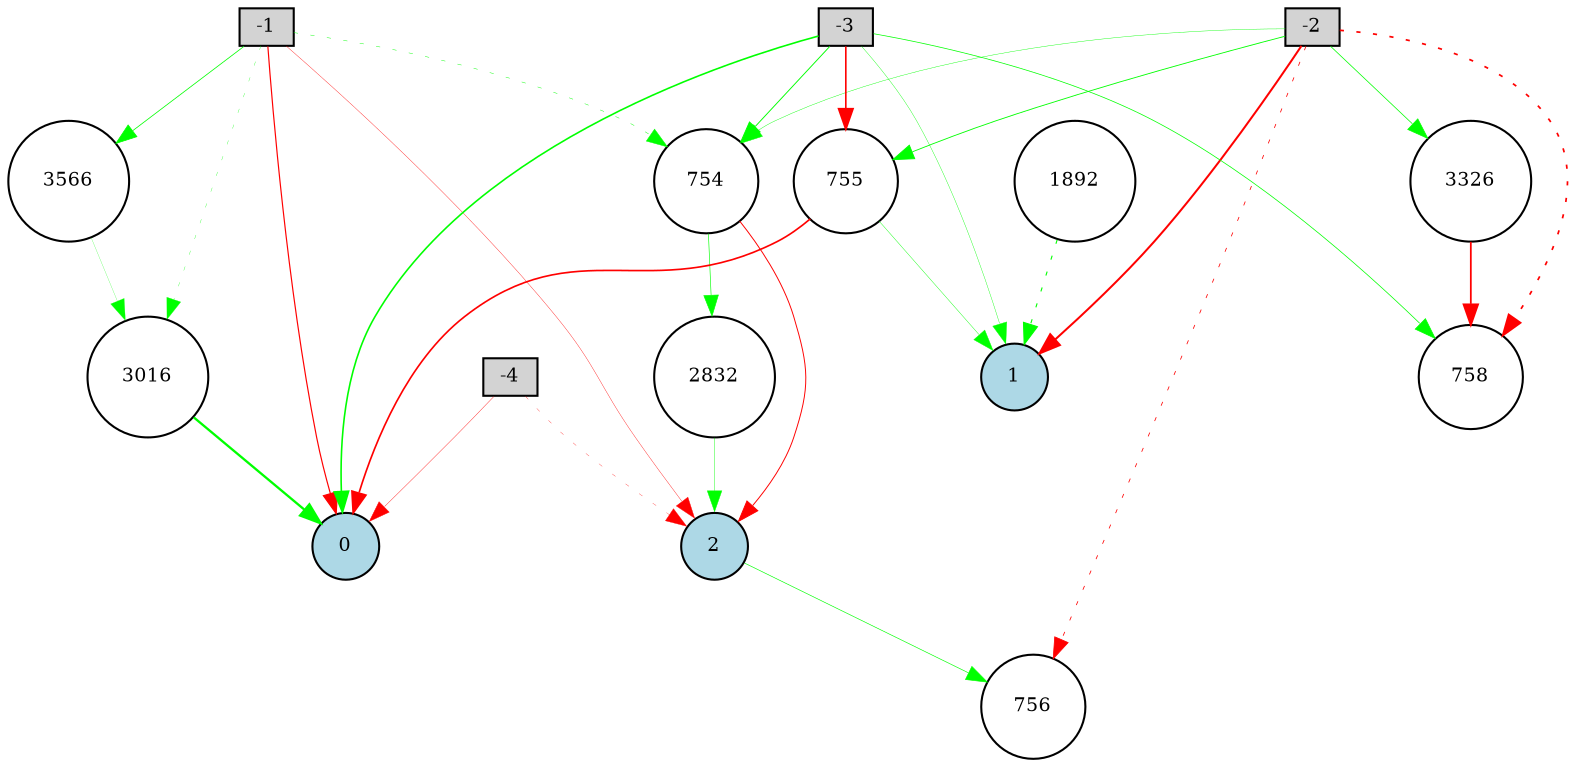 digraph {
	node [fontsize=9 height=0.2 shape=circle width=0.2]
	-1 [fillcolor=lightgray shape=box style=filled]
	-2 [fillcolor=lightgray shape=box style=filled]
	-3 [fillcolor=lightgray shape=box style=filled]
	-4 [fillcolor=lightgray shape=box style=filled]
	0 [fillcolor=lightblue style=filled]
	1 [fillcolor=lightblue style=filled]
	2 [fillcolor=lightblue style=filled]
	1892 [fillcolor=white style=filled]
	3016 [fillcolor=white style=filled]
	3566 [fillcolor=white style=filled]
	2832 [fillcolor=white style=filled]
	754 [fillcolor=white style=filled]
	755 [fillcolor=white style=filled]
	756 [fillcolor=white style=filled]
	758 [fillcolor=white style=filled]
	3326 [fillcolor=white style=filled]
	-1 -> 2 [color=red penwidth=0.17576524212940015 style=solid]
	-1 -> 0 [color=red penwidth=0.5674551528799919 style=solid]
	-3 -> 755 [color=red penwidth=0.7760694188989102 style=solid]
	754 -> 2832 [color=green penwidth=0.3047108787620001 style=solid]
	-2 -> 756 [color=red penwidth=0.3777241407421852 style=dotted]
	3016 -> 0 [color=green penwidth=1.1062483106433272 style=solid]
	2832 -> 2 [color=green penwidth=0.2036956472059 style=solid]
	-2 -> 758 [color=red penwidth=0.8264680467430359 style=dotted]
	-4 -> 2 [color=red penwidth=0.14144598689327215 style=dotted]
	-2 -> 755 [color=green penwidth=0.4164764633547391 style=solid]
	-4 -> 0 [color=red penwidth=0.18348875612628757 style=solid]
	-1 -> 754 [color=green penwidth=0.21208458116429177 style=dotted]
	1892 -> 1 [color=green penwidth=0.529881305436894 style=dotted]
	3566 -> 3016 [color=green penwidth=0.10398482632487571 style=solid]
	755 -> 1 [color=green penwidth=0.2001578539440553 style=solid]
	-2 -> 1 [color=red penwidth=0.9661644327946511 style=solid]
	-2 -> 754 [color=green penwidth=0.1951516989649127 style=solid]
	-3 -> 754 [color=green penwidth=0.44858517405745557 style=solid]
	3326 -> 758 [color=red penwidth=0.8519272147413522 style=solid]
	754 -> 2 [color=red penwidth=0.4630296195010809 style=solid]
	-1 -> 3566 [color=green penwidth=0.36634906389268385 style=solid]
	-1 -> 3016 [color=green penwidth=0.1460123727456965 style=dotted]
	-3 -> 0 [color=green penwidth=0.7752629738857998 style=solid]
	-3 -> 758 [color=green penwidth=0.35211227423641434 style=solid]
	-3 -> 1 [color=green penwidth=0.1842760290845441 style=solid]
	-2 -> 3326 [color=green penwidth=0.35577727928439884 style=solid]
	755 -> 0 [color=red penwidth=0.8014478608035983 style=solid]
	2 -> 756 [color=green penwidth=0.30446705526849904 style=solid]
}
